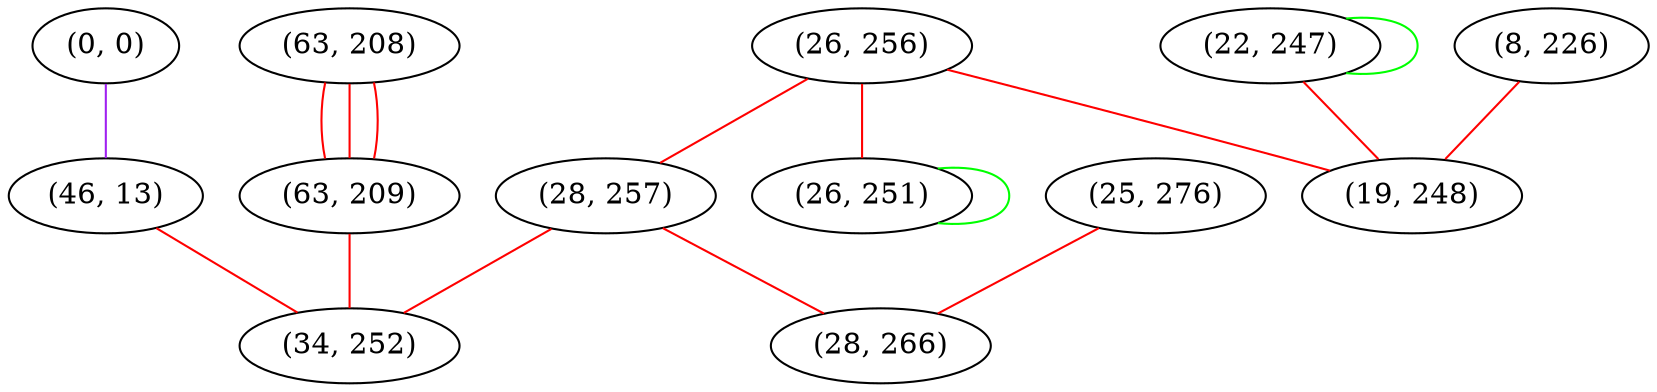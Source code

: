 graph "" {
"(0, 0)";
"(22, 247)";
"(8, 226)";
"(26, 256)";
"(63, 208)";
"(46, 13)";
"(63, 209)";
"(19, 248)";
"(28, 257)";
"(25, 276)";
"(28, 266)";
"(26, 251)";
"(34, 252)";
"(0, 0)" -- "(46, 13)"  [color=purple, key=0, weight=4];
"(22, 247)" -- "(19, 248)"  [color=red, key=0, weight=1];
"(22, 247)" -- "(22, 247)"  [color=green, key=0, weight=2];
"(8, 226)" -- "(19, 248)"  [color=red, key=0, weight=1];
"(26, 256)" -- "(19, 248)"  [color=red, key=0, weight=1];
"(26, 256)" -- "(26, 251)"  [color=red, key=0, weight=1];
"(26, 256)" -- "(28, 257)"  [color=red, key=0, weight=1];
"(63, 208)" -- "(63, 209)"  [color=red, key=0, weight=1];
"(63, 208)" -- "(63, 209)"  [color=red, key=1, weight=1];
"(63, 208)" -- "(63, 209)"  [color=red, key=2, weight=1];
"(46, 13)" -- "(34, 252)"  [color=red, key=0, weight=1];
"(63, 209)" -- "(34, 252)"  [color=red, key=0, weight=1];
"(28, 257)" -- "(34, 252)"  [color=red, key=0, weight=1];
"(28, 257)" -- "(28, 266)"  [color=red, key=0, weight=1];
"(25, 276)" -- "(28, 266)"  [color=red, key=0, weight=1];
"(26, 251)" -- "(26, 251)"  [color=green, key=0, weight=2];
}

